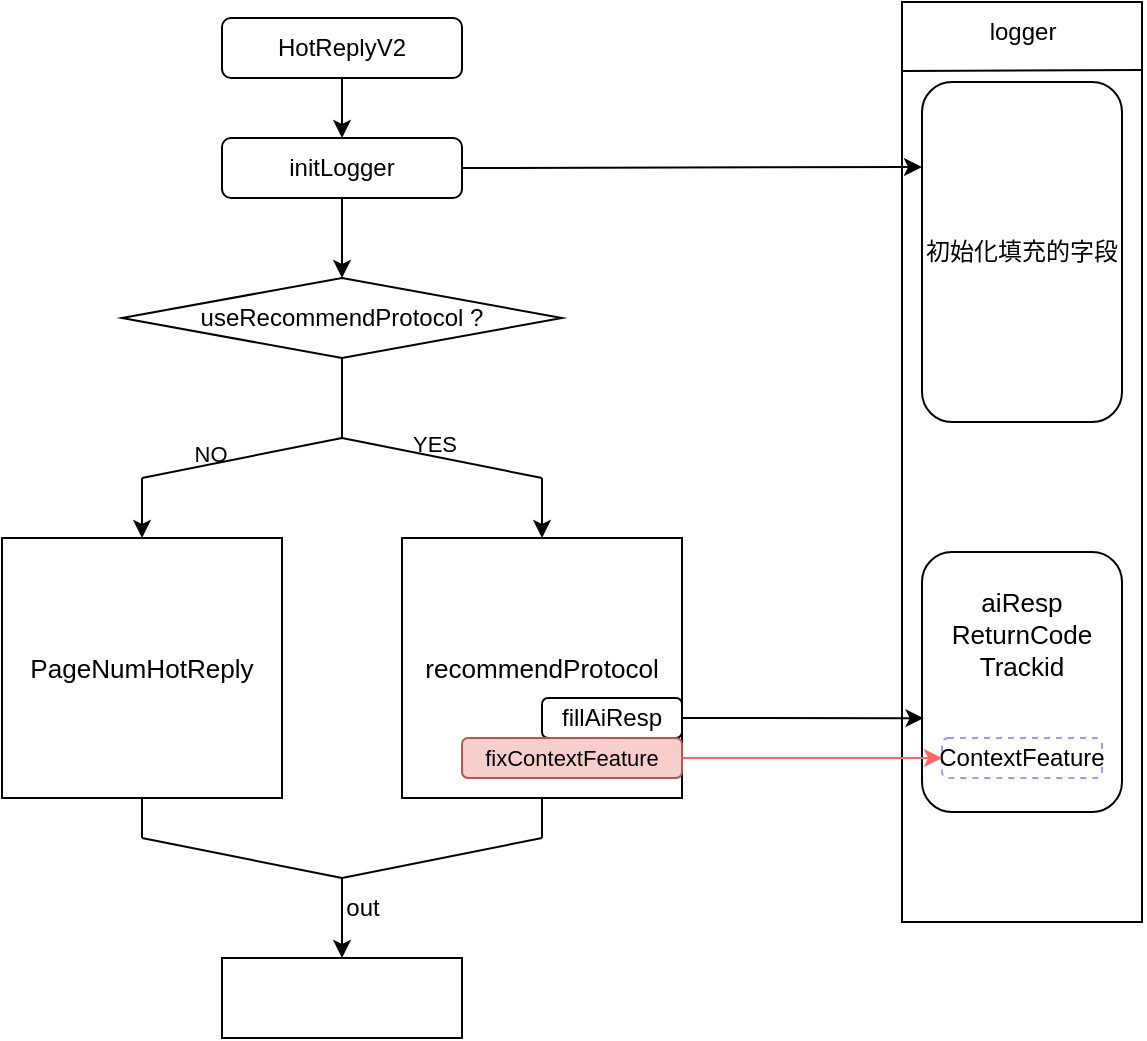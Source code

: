 <mxfile version="21.6.8" type="github">
  <diagram name="第 1 页" id="KKbtT-cPkUZMmOB6GH9q">
    <mxGraphModel dx="698" dy="382" grid="1" gridSize="10" guides="1" tooltips="1" connect="1" arrows="1" fold="1" page="1" pageScale="1" pageWidth="827" pageHeight="1169" math="0" shadow="0">
      <root>
        <mxCell id="0" />
        <mxCell id="1" parent="0" />
        <mxCell id="fDTyaXmU1zEKKNqN4uWs-3" value="" style="edgeStyle=orthogonalEdgeStyle;rounded=0;orthogonalLoop=1;jettySize=auto;html=1;labelBackgroundColor=none;fontFamily=Helvetica;fontColor=#000000;" edge="1" parent="1" source="fDTyaXmU1zEKKNqN4uWs-1" target="fDTyaXmU1zEKKNqN4uWs-2">
          <mxGeometry relative="1" as="geometry" />
        </mxCell>
        <mxCell id="fDTyaXmU1zEKKNqN4uWs-1" value="HotReplyV2" style="rounded=1;whiteSpace=wrap;html=1;labelBackgroundColor=none;fontFamily=Helvetica;fontColor=#000000;" vertex="1" parent="1">
          <mxGeometry x="220" y="50" width="120" height="30" as="geometry" />
        </mxCell>
        <mxCell id="fDTyaXmU1zEKKNqN4uWs-5" value="" style="edgeStyle=orthogonalEdgeStyle;rounded=0;orthogonalLoop=1;jettySize=auto;html=1;labelBackgroundColor=none;fontFamily=Helvetica;fontColor=#000000;" edge="1" parent="1" source="fDTyaXmU1zEKKNqN4uWs-2" target="fDTyaXmU1zEKKNqN4uWs-4">
          <mxGeometry relative="1" as="geometry" />
        </mxCell>
        <mxCell id="fDTyaXmU1zEKKNqN4uWs-2" value="&lt;div style=&quot;font-size: 12px;&quot;&gt;initLogger&lt;/div&gt;" style="rounded=1;whiteSpace=wrap;html=1;fontSize=12;labelBackgroundColor=none;fontFamily=Helvetica;fontColor=#000000;" vertex="1" parent="1">
          <mxGeometry x="220" y="110" width="120" height="30" as="geometry" />
        </mxCell>
        <mxCell id="fDTyaXmU1zEKKNqN4uWs-4" value="&lt;div style=&quot;font-size: 12px;&quot;&gt;&lt;font style=&quot;font-size: 12px;&quot;&gt;useRecommendProtocol ?&lt;/font&gt;&lt;/div&gt;" style="rhombus;whiteSpace=wrap;html=1;fontSize=12;labelBackgroundColor=none;fontFamily=Helvetica;fontColor=#000000;" vertex="1" parent="1">
          <mxGeometry x="170" y="180" width="220" height="40" as="geometry" />
        </mxCell>
        <mxCell id="fDTyaXmU1zEKKNqN4uWs-6" value="" style="endArrow=none;html=1;rounded=0;entryX=0.5;entryY=1;entryDx=0;entryDy=0;labelBackgroundColor=none;fontFamily=Helvetica;fontColor=#000000;" edge="1" parent="1" target="fDTyaXmU1zEKKNqN4uWs-4">
          <mxGeometry width="50" height="50" relative="1" as="geometry">
            <mxPoint x="280" y="260" as="sourcePoint" />
            <mxPoint x="290" y="270" as="targetPoint" />
          </mxGeometry>
        </mxCell>
        <mxCell id="fDTyaXmU1zEKKNqN4uWs-9" value="&lt;div style=&quot;font-size: 9.8pt;&quot;&gt;recommendProtocol&lt;/div&gt;" style="rounded=0;whiteSpace=wrap;html=1;labelBackgroundColor=none;fontFamily=Helvetica;fontColor=#000000;" vertex="1" parent="1">
          <mxGeometry x="310" y="310" width="140" height="130" as="geometry" />
        </mxCell>
        <mxCell id="fDTyaXmU1zEKKNqN4uWs-10" value="" style="endArrow=none;html=1;rounded=0;labelBackgroundColor=none;fontFamily=Helvetica;fontColor=#000000;" edge="1" parent="1">
          <mxGeometry width="50" height="50" relative="1" as="geometry">
            <mxPoint x="280" y="260" as="sourcePoint" />
            <mxPoint x="380" y="280" as="targetPoint" />
          </mxGeometry>
        </mxCell>
        <mxCell id="fDTyaXmU1zEKKNqN4uWs-26" value="YES&lt;br&gt;&amp;nbsp;" style="edgeLabel;html=1;align=center;verticalAlign=middle;resizable=0;points=[];labelBackgroundColor=none;fontFamily=Helvetica;fontColor=#000000;" vertex="1" connectable="0" parent="fDTyaXmU1zEKKNqN4uWs-10">
          <mxGeometry x="-0.085" y="-1" relative="1" as="geometry">
            <mxPoint as="offset" />
          </mxGeometry>
        </mxCell>
        <mxCell id="fDTyaXmU1zEKKNqN4uWs-11" value="" style="endArrow=classic;html=1;rounded=0;entryX=0.5;entryY=0;entryDx=0;entryDy=0;labelBackgroundColor=none;fontFamily=Helvetica;fontColor=#000000;" edge="1" parent="1" target="fDTyaXmU1zEKKNqN4uWs-9">
          <mxGeometry width="50" height="50" relative="1" as="geometry">
            <mxPoint x="380" y="280" as="sourcePoint" />
            <mxPoint x="340" y="250" as="targetPoint" />
          </mxGeometry>
        </mxCell>
        <mxCell id="fDTyaXmU1zEKKNqN4uWs-12" value="&lt;div style=&quot;&quot;&gt;&lt;font style=&quot;font-size: 12px;&quot;&gt;fillAiResp&lt;/font&gt;&lt;/div&gt;" style="rounded=1;whiteSpace=wrap;html=1;labelBackgroundColor=none;fontFamily=Helvetica;fontColor=#000000;" vertex="1" parent="1">
          <mxGeometry x="380" y="390" width="70" height="20" as="geometry" />
        </mxCell>
        <mxCell id="fDTyaXmU1zEKKNqN4uWs-14" value="&lt;div style=&quot;&quot;&gt;&lt;font style=&quot;font-size: 11px;&quot;&gt;fixContextFeature&lt;/font&gt;&lt;/div&gt;" style="rounded=1;whiteSpace=wrap;html=1;labelBackgroundColor=none;fontFamily=Helvetica;fillColor=#f8cecc;strokeColor=#b85450;" vertex="1" parent="1">
          <mxGeometry x="340" y="410" width="110" height="20" as="geometry" />
        </mxCell>
        <mxCell id="fDTyaXmU1zEKKNqN4uWs-19" value="" style="group;labelBackgroundColor=none;fontFamily=Helvetica;fontColor=#000000;dashed=1;dashPattern=1 4;" vertex="1" connectable="0" parent="1">
          <mxGeometry x="560" y="42" width="120" height="460" as="geometry" />
        </mxCell>
        <mxCell id="fDTyaXmU1zEKKNqN4uWs-16" value="" style="rounded=0;whiteSpace=wrap;html=1;labelBackgroundColor=none;fontFamily=Helvetica;fontColor=#000000;" vertex="1" parent="fDTyaXmU1zEKKNqN4uWs-19">
          <mxGeometry width="120" height="460" as="geometry" />
        </mxCell>
        <mxCell id="fDTyaXmU1zEKKNqN4uWs-17" value="" style="endArrow=none;html=1;rounded=0;exitX=0.004;exitY=0.075;exitDx=0;exitDy=0;exitPerimeter=0;entryX=0.997;entryY=0.074;entryDx=0;entryDy=0;entryPerimeter=0;labelBackgroundColor=none;fontFamily=Helvetica;fontColor=#000000;" edge="1" parent="fDTyaXmU1zEKKNqN4uWs-19" source="fDTyaXmU1zEKKNqN4uWs-16" target="fDTyaXmU1zEKKNqN4uWs-16">
          <mxGeometry width="50" height="50" relative="1" as="geometry">
            <mxPoint x="40" y="70" as="sourcePoint" />
            <mxPoint x="90" y="20" as="targetPoint" />
          </mxGeometry>
        </mxCell>
        <mxCell id="fDTyaXmU1zEKKNqN4uWs-18" value="logger" style="text;html=1;align=center;verticalAlign=middle;resizable=0;points=[];autosize=1;strokeColor=none;fillColor=none;labelBackgroundColor=none;fontFamily=Helvetica;fontColor=#000000;" vertex="1" parent="fDTyaXmU1zEKKNqN4uWs-19">
          <mxGeometry x="30" width="60" height="30" as="geometry" />
        </mxCell>
        <mxCell id="fDTyaXmU1zEKKNqN4uWs-20" value="&lt;font style=&quot;font-size: 12px;&quot;&gt;初始化填充的字段&lt;/font&gt;" style="rounded=1;whiteSpace=wrap;html=1;labelBackgroundColor=none;fontFamily=Helvetica;fontColor=#000000;" vertex="1" parent="fDTyaXmU1zEKKNqN4uWs-19">
          <mxGeometry x="10" y="40" width="100" height="170" as="geometry" />
        </mxCell>
        <mxCell id="fDTyaXmU1zEKKNqN4uWs-41" value="" style="rounded=1;whiteSpace=wrap;html=1;labelBackgroundColor=none;fontFamily=Helvetica;fontColor=#000000;" vertex="1" parent="fDTyaXmU1zEKKNqN4uWs-19">
          <mxGeometry x="10" y="368" width="100" height="20" as="geometry" />
        </mxCell>
        <mxCell id="fDTyaXmU1zEKKNqN4uWs-21" value="&lt;div style=&quot;font-size: 9.8pt;&quot;&gt;aiResp&lt;/div&gt;&lt;div style=&quot;font-size: 9.8pt;&quot;&gt;&lt;div style=&quot;font-size: 9.8pt;&quot;&gt;ReturnCode&lt;/div&gt;&lt;div style=&quot;font-size: 9.8pt;&quot;&gt;&lt;div style=&quot;font-size: 9.8pt;&quot;&gt;Trackid&lt;/div&gt;&lt;div style=&quot;font-size: 9.8pt;&quot;&gt;&lt;br&gt;&lt;/div&gt;&lt;div style=&quot;font-size: 9.8pt;&quot;&gt;&lt;br&gt;&lt;/div&gt;&lt;div style=&quot;font-size: 9.8pt;&quot;&gt;&lt;div style=&quot;font-size: 9.8pt;&quot;&gt;&lt;br&gt;&lt;/div&gt;&lt;/div&gt;&lt;/div&gt;&lt;/div&gt;" style="rounded=1;whiteSpace=wrap;html=1;labelBackgroundColor=none;fontFamily=Helvetica;fontColor=#000000;" vertex="1" parent="fDTyaXmU1zEKKNqN4uWs-19">
          <mxGeometry x="10" y="275" width="100" height="130" as="geometry" />
        </mxCell>
        <mxCell id="fDTyaXmU1zEKKNqN4uWs-39" value="ContextFeature" style="rounded=1;whiteSpace=wrap;html=1;labelBackgroundColor=none;fontFamily=Helvetica;fontColor=#000000;dashed=1;strokeColor=#9999FF;" vertex="1" parent="fDTyaXmU1zEKKNqN4uWs-19">
          <mxGeometry x="20" y="368" width="80" height="20" as="geometry" />
        </mxCell>
        <mxCell id="fDTyaXmU1zEKKNqN4uWs-22" value="" style="endArrow=none;html=1;rounded=0;labelBackgroundColor=none;fontFamily=Helvetica;fontColor=#000000;" edge="1" parent="1">
          <mxGeometry width="50" height="50" relative="1" as="geometry">
            <mxPoint x="280" y="260" as="sourcePoint" />
            <mxPoint x="180" y="280" as="targetPoint" />
          </mxGeometry>
        </mxCell>
        <mxCell id="fDTyaXmU1zEKKNqN4uWs-27" value="NO&lt;br&gt;&amp;nbsp;" style="edgeLabel;html=1;align=center;verticalAlign=middle;resizable=0;points=[];labelBackgroundColor=none;fontFamily=Helvetica;fontColor=#000000;" vertex="1" connectable="0" parent="fDTyaXmU1zEKKNqN4uWs-22">
          <mxGeometry x="0.332" y="1" relative="1" as="geometry">
            <mxPoint as="offset" />
          </mxGeometry>
        </mxCell>
        <mxCell id="fDTyaXmU1zEKKNqN4uWs-23" value="&lt;div style=&quot;font-size: 9.8pt;&quot;&gt;PageNumHotReply&lt;/div&gt;" style="rounded=0;whiteSpace=wrap;html=1;labelBackgroundColor=none;fontFamily=Helvetica;fontColor=#000000;" vertex="1" parent="1">
          <mxGeometry x="110" y="310" width="140" height="130" as="geometry" />
        </mxCell>
        <mxCell id="fDTyaXmU1zEKKNqN4uWs-24" value="" style="endArrow=classic;html=1;rounded=0;entryX=0.5;entryY=0;entryDx=0;entryDy=0;labelBackgroundColor=none;fontFamily=Helvetica;fontColor=#000000;" edge="1" parent="1" target="fDTyaXmU1zEKKNqN4uWs-23">
          <mxGeometry width="50" height="50" relative="1" as="geometry">
            <mxPoint x="180" y="280" as="sourcePoint" />
            <mxPoint x="160" y="300" as="targetPoint" />
          </mxGeometry>
        </mxCell>
        <mxCell id="fDTyaXmU1zEKKNqN4uWs-28" value="" style="endArrow=none;html=1;rounded=0;exitX=0.5;exitY=1;exitDx=0;exitDy=0;labelBackgroundColor=none;fontFamily=Helvetica;fontColor=#000000;" edge="1" parent="1" source="fDTyaXmU1zEKKNqN4uWs-23">
          <mxGeometry width="50" height="50" relative="1" as="geometry">
            <mxPoint x="300" y="470" as="sourcePoint" />
            <mxPoint x="180" y="460" as="targetPoint" />
          </mxGeometry>
        </mxCell>
        <mxCell id="fDTyaXmU1zEKKNqN4uWs-29" value="" style="endArrow=none;html=1;rounded=0;exitX=0.5;exitY=1;exitDx=0;exitDy=0;labelBackgroundColor=none;fontFamily=Helvetica;fontColor=#000000;" edge="1" parent="1" source="fDTyaXmU1zEKKNqN4uWs-9">
          <mxGeometry width="50" height="50" relative="1" as="geometry">
            <mxPoint x="370" y="480" as="sourcePoint" />
            <mxPoint x="380" y="460" as="targetPoint" />
          </mxGeometry>
        </mxCell>
        <mxCell id="fDTyaXmU1zEKKNqN4uWs-31" value="" style="endArrow=none;html=1;rounded=0;labelBackgroundColor=none;fontFamily=Helvetica;fontColor=#000000;" edge="1" parent="1">
          <mxGeometry width="50" height="50" relative="1" as="geometry">
            <mxPoint x="180" y="460" as="sourcePoint" />
            <mxPoint x="280" y="480" as="targetPoint" />
          </mxGeometry>
        </mxCell>
        <mxCell id="fDTyaXmU1zEKKNqN4uWs-32" value="" style="endArrow=none;html=1;rounded=0;labelBackgroundColor=none;fontFamily=Helvetica;fontColor=#000000;" edge="1" parent="1">
          <mxGeometry width="50" height="50" relative="1" as="geometry">
            <mxPoint x="280" y="480" as="sourcePoint" />
            <mxPoint x="380" y="460" as="targetPoint" />
          </mxGeometry>
        </mxCell>
        <mxCell id="fDTyaXmU1zEKKNqN4uWs-33" value="" style="endArrow=classic;html=1;rounded=0;entryX=0.5;entryY=0;entryDx=0;entryDy=0;labelBackgroundColor=none;fontFamily=Helvetica;fontColor=#000000;" edge="1" parent="1" target="fDTyaXmU1zEKKNqN4uWs-35">
          <mxGeometry width="50" height="50" relative="1" as="geometry">
            <mxPoint x="280" y="480" as="sourcePoint" />
            <mxPoint x="280" y="510" as="targetPoint" />
          </mxGeometry>
        </mxCell>
        <mxCell id="fDTyaXmU1zEKKNqN4uWs-34" value="out" style="text;html=1;align=center;verticalAlign=middle;resizable=0;points=[];autosize=1;strokeColor=none;fillColor=none;labelBackgroundColor=none;fontFamily=Helvetica;fontColor=#000000;" vertex="1" parent="1">
          <mxGeometry x="270" y="480" width="40" height="30" as="geometry" />
        </mxCell>
        <mxCell id="fDTyaXmU1zEKKNqN4uWs-35" value="" style="rounded=0;whiteSpace=wrap;html=1;labelBackgroundColor=none;fontFamily=Helvetica;fontColor=#000000;" vertex="1" parent="1">
          <mxGeometry x="220" y="520" width="120" height="40" as="geometry" />
        </mxCell>
        <mxCell id="fDTyaXmU1zEKKNqN4uWs-36" value="" style="endArrow=classic;html=1;rounded=0;exitX=1;exitY=0.5;exitDx=0;exitDy=0;entryX=0;entryY=0.25;entryDx=0;entryDy=0;labelBackgroundColor=none;fontFamily=Helvetica;fontColor=#000000;" edge="1" parent="1" source="fDTyaXmU1zEKKNqN4uWs-2" target="fDTyaXmU1zEKKNqN4uWs-20">
          <mxGeometry width="50" height="50" relative="1" as="geometry">
            <mxPoint x="390" y="130" as="sourcePoint" />
            <mxPoint x="440" y="80" as="targetPoint" />
          </mxGeometry>
        </mxCell>
        <mxCell id="fDTyaXmU1zEKKNqN4uWs-37" value="" style="endArrow=classic;html=1;rounded=0;exitX=1;exitY=0.5;exitDx=0;exitDy=0;entryX=0.008;entryY=0.639;entryDx=0;entryDy=0;entryPerimeter=0;labelBackgroundColor=none;fontFamily=Helvetica;fontColor=#000000;" edge="1" parent="1" source="fDTyaXmU1zEKKNqN4uWs-12" target="fDTyaXmU1zEKKNqN4uWs-21">
          <mxGeometry width="50" height="50" relative="1" as="geometry">
            <mxPoint x="410" y="370" as="sourcePoint" />
            <mxPoint x="460" y="320" as="targetPoint" />
          </mxGeometry>
        </mxCell>
        <mxCell id="fDTyaXmU1zEKKNqN4uWs-38" value="" style="endArrow=classic;html=1;rounded=0;exitX=1;exitY=0.5;exitDx=0;exitDy=0;entryX=0;entryY=0.5;entryDx=0;entryDy=0;labelBackgroundColor=none;fontFamily=Helvetica;fontColor=#000000;strokeColor=#FF6666;" edge="1" parent="1" source="fDTyaXmU1zEKKNqN4uWs-14" target="fDTyaXmU1zEKKNqN4uWs-39">
          <mxGeometry width="50" height="50" relative="1" as="geometry">
            <mxPoint x="440" y="390" as="sourcePoint" />
            <mxPoint x="490" y="340" as="targetPoint" />
          </mxGeometry>
        </mxCell>
      </root>
    </mxGraphModel>
  </diagram>
</mxfile>

